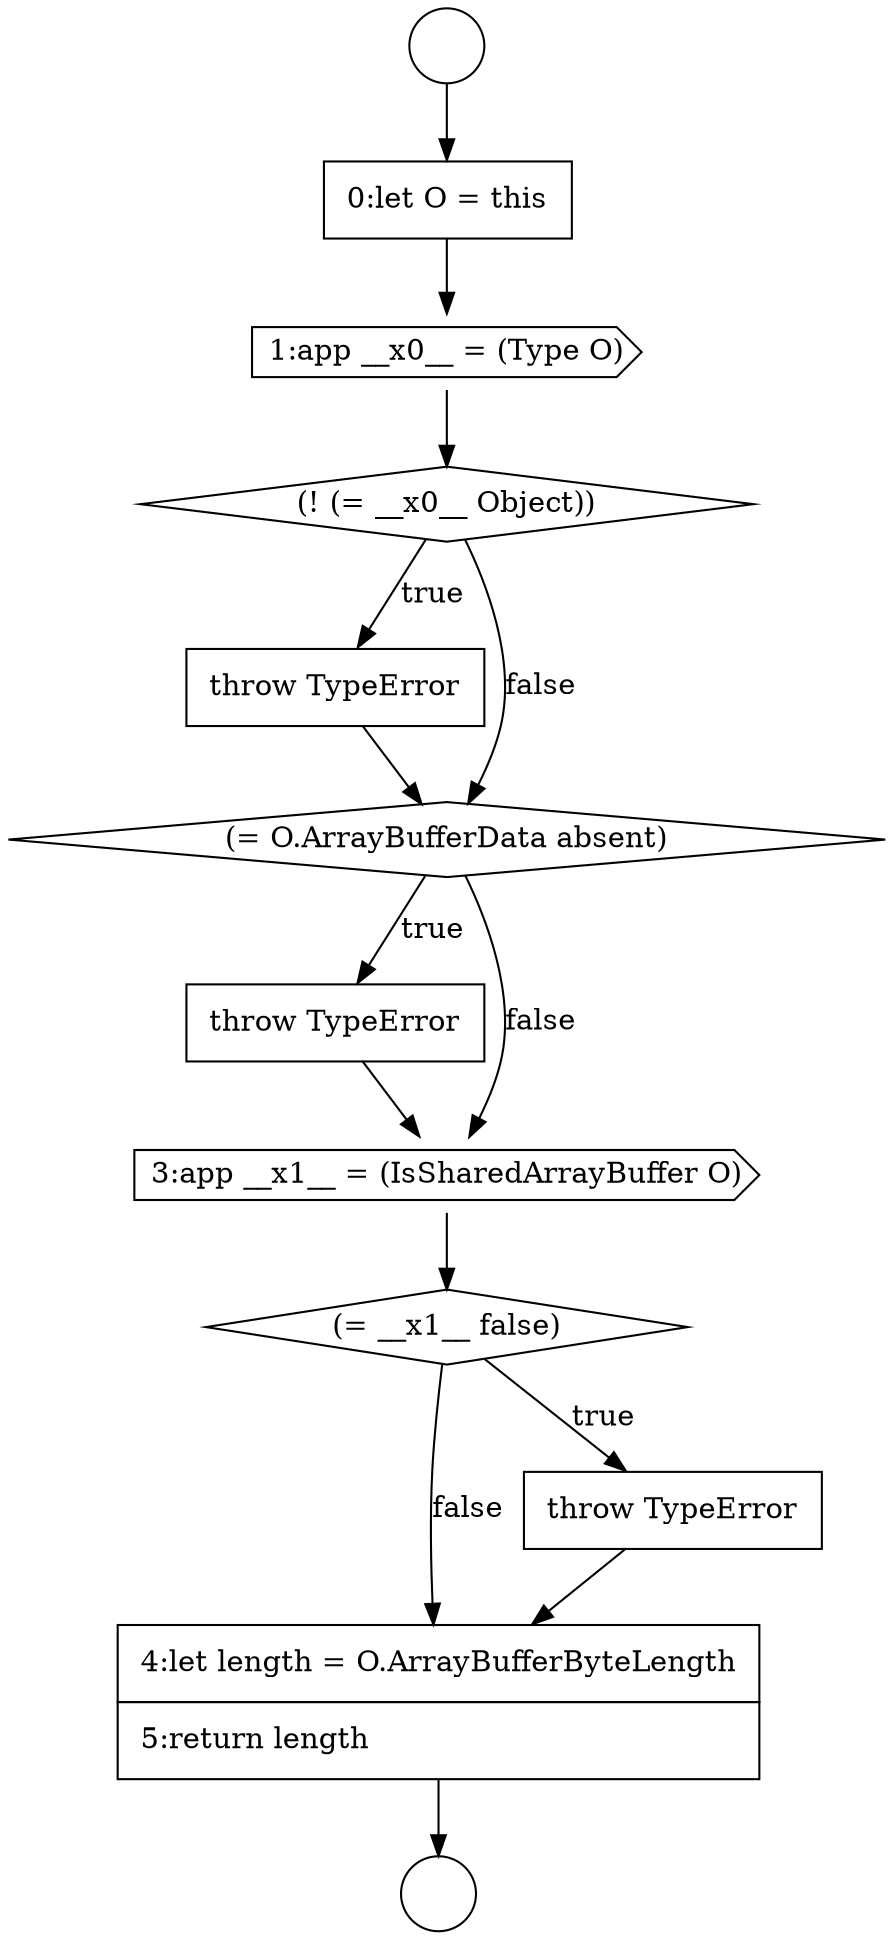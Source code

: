 digraph {
  node15628 [shape=circle label=" " color="black" fillcolor="white" style=filled]
  node15632 [shape=diamond, label=<<font color="black">(! (= __x0__ Object))</font>> color="black" fillcolor="white" style=filled]
  node15637 [shape=diamond, label=<<font color="black">(= __x1__ false)</font>> color="black" fillcolor="white" style=filled]
  node15633 [shape=none, margin=0, label=<<font color="black">
    <table border="0" cellborder="1" cellspacing="0" cellpadding="10">
      <tr><td align="left">throw TypeError</td></tr>
    </table>
  </font>> color="black" fillcolor="white" style=filled]
  node15634 [shape=diamond, label=<<font color="black">(= O.ArrayBufferData absent)</font>> color="black" fillcolor="white" style=filled]
  node15639 [shape=none, margin=0, label=<<font color="black">
    <table border="0" cellborder="1" cellspacing="0" cellpadding="10">
      <tr><td align="left">4:let length = O.ArrayBufferByteLength</td></tr>
      <tr><td align="left">5:return length</td></tr>
    </table>
  </font>> color="black" fillcolor="white" style=filled]
  node15630 [shape=none, margin=0, label=<<font color="black">
    <table border="0" cellborder="1" cellspacing="0" cellpadding="10">
      <tr><td align="left">0:let O = this</td></tr>
    </table>
  </font>> color="black" fillcolor="white" style=filled]
  node15635 [shape=none, margin=0, label=<<font color="black">
    <table border="0" cellborder="1" cellspacing="0" cellpadding="10">
      <tr><td align="left">throw TypeError</td></tr>
    </table>
  </font>> color="black" fillcolor="white" style=filled]
  node15636 [shape=cds, label=<<font color="black">3:app __x1__ = (IsSharedArrayBuffer O)</font>> color="black" fillcolor="white" style=filled]
  node15629 [shape=circle label=" " color="black" fillcolor="white" style=filled]
  node15631 [shape=cds, label=<<font color="black">1:app __x0__ = (Type O)</font>> color="black" fillcolor="white" style=filled]
  node15638 [shape=none, margin=0, label=<<font color="black">
    <table border="0" cellborder="1" cellspacing="0" cellpadding="10">
      <tr><td align="left">throw TypeError</td></tr>
    </table>
  </font>> color="black" fillcolor="white" style=filled]
  node15632 -> node15633 [label=<<font color="black">true</font>> color="black"]
  node15632 -> node15634 [label=<<font color="black">false</font>> color="black"]
  node15637 -> node15638 [label=<<font color="black">true</font>> color="black"]
  node15637 -> node15639 [label=<<font color="black">false</font>> color="black"]
  node15634 -> node15635 [label=<<font color="black">true</font>> color="black"]
  node15634 -> node15636 [label=<<font color="black">false</font>> color="black"]
  node15633 -> node15634 [ color="black"]
  node15636 -> node15637 [ color="black"]
  node15628 -> node15630 [ color="black"]
  node15639 -> node15629 [ color="black"]
  node15635 -> node15636 [ color="black"]
  node15630 -> node15631 [ color="black"]
  node15631 -> node15632 [ color="black"]
  node15638 -> node15639 [ color="black"]
}
